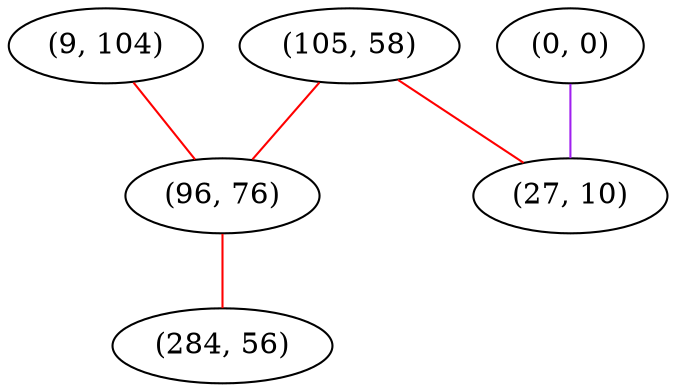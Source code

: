 graph "" {
"(105, 58)";
"(0, 0)";
"(9, 104)";
"(96, 76)";
"(27, 10)";
"(284, 56)";
"(105, 58)" -- "(27, 10)"  [color=red, key=0, weight=1];
"(105, 58)" -- "(96, 76)"  [color=red, key=0, weight=1];
"(0, 0)" -- "(27, 10)"  [color=purple, key=0, weight=4];
"(9, 104)" -- "(96, 76)"  [color=red, key=0, weight=1];
"(96, 76)" -- "(284, 56)"  [color=red, key=0, weight=1];
}
